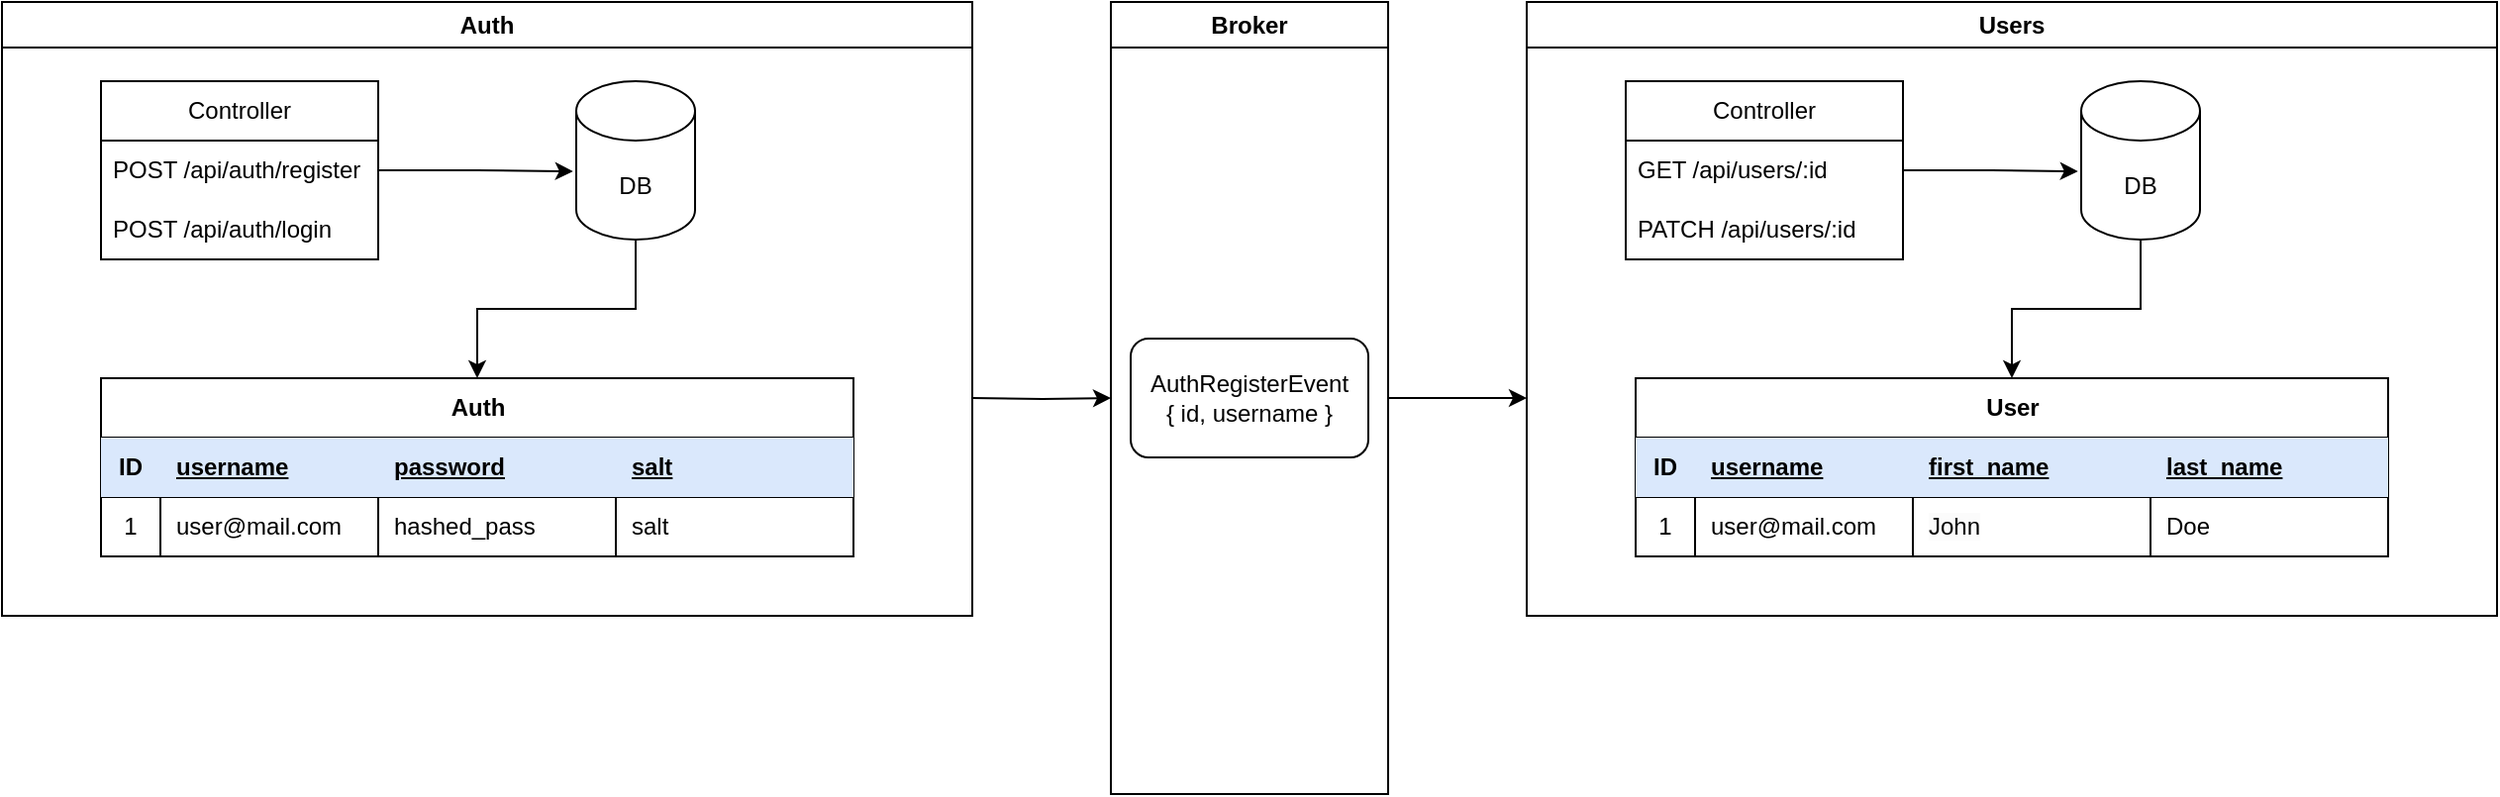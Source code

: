 <mxfile version="21.6.2" type="github">
  <diagram name="Page-1" id="8A3y_nzOzfy-7OrKwesn">
    <mxGraphModel dx="2514" dy="1006" grid="1" gridSize="10" guides="1" tooltips="1" connect="1" arrows="1" fold="1" page="1" pageScale="1" pageWidth="827" pageHeight="1169" math="0" shadow="0">
      <root>
        <mxCell id="0" />
        <mxCell id="1" parent="0" />
        <mxCell id="qodNmMBMk2x3q_hM-X3--87" style="edgeStyle=orthogonalEdgeStyle;rounded=0;orthogonalLoop=1;jettySize=auto;html=1;entryX=0;entryY=0.5;entryDx=0;entryDy=0;" edge="1" parent="1" target="qodNmMBMk2x3q_hM-X3--61">
          <mxGeometry relative="1" as="geometry">
            <mxPoint x="310" y="245" as="targetPoint" />
            <mxPoint x="240" y="280" as="sourcePoint" />
          </mxGeometry>
        </mxCell>
        <mxCell id="qodNmMBMk2x3q_hM-X3--1" value="Auth" style="swimlane;whiteSpace=wrap;html=1;" vertex="1" parent="1">
          <mxGeometry x="-250" y="80" width="490" height="310" as="geometry" />
        </mxCell>
        <mxCell id="qodNmMBMk2x3q_hM-X3--4" value="DB" style="shape=cylinder3;whiteSpace=wrap;html=1;boundedLbl=1;backgroundOutline=1;size=15;" vertex="1" parent="qodNmMBMk2x3q_hM-X3--1">
          <mxGeometry x="290" y="40" width="60" height="80" as="geometry" />
        </mxCell>
        <mxCell id="qodNmMBMk2x3q_hM-X3--50" value="Controller" style="swimlane;fontStyle=0;childLayout=stackLayout;horizontal=1;startSize=30;horizontalStack=0;resizeParent=1;resizeParentMax=0;resizeLast=0;collapsible=1;marginBottom=0;whiteSpace=wrap;html=1;fixDash=0;absoluteArcSize=0;" vertex="1" parent="qodNmMBMk2x3q_hM-X3--1">
          <mxGeometry x="50" y="40" width="140" height="90" as="geometry" />
        </mxCell>
        <mxCell id="qodNmMBMk2x3q_hM-X3--51" value="POST /api/auth/register" style="text;strokeColor=none;fillColor=none;align=left;verticalAlign=middle;spacingLeft=4;spacingRight=4;overflow=hidden;points=[[0,0.5],[1,0.5]];portConstraint=eastwest;rotatable=0;whiteSpace=wrap;html=1;absoluteArcSize=0;" vertex="1" parent="qodNmMBMk2x3q_hM-X3--50">
          <mxGeometry y="30" width="140" height="30" as="geometry" />
        </mxCell>
        <mxCell id="qodNmMBMk2x3q_hM-X3--52" value="POST /api/auth/login" style="text;strokeColor=none;fillColor=none;align=left;verticalAlign=middle;spacingLeft=4;spacingRight=4;overflow=hidden;points=[[0,0.5],[1,0.5]];portConstraint=eastwest;rotatable=0;whiteSpace=wrap;html=1;" vertex="1" parent="qodNmMBMk2x3q_hM-X3--50">
          <mxGeometry y="60" width="140" height="30" as="geometry" />
        </mxCell>
        <mxCell id="qodNmMBMk2x3q_hM-X3--54" style="edgeStyle=orthogonalEdgeStyle;rounded=0;orthogonalLoop=1;jettySize=auto;html=1;entryX=-0.027;entryY=0.569;entryDx=0;entryDy=0;entryPerimeter=0;" edge="1" parent="qodNmMBMk2x3q_hM-X3--1" source="qodNmMBMk2x3q_hM-X3--51" target="qodNmMBMk2x3q_hM-X3--4">
          <mxGeometry relative="1" as="geometry" />
        </mxCell>
        <mxCell id="qodNmMBMk2x3q_hM-X3--6" value="Auth" style="shape=table;startSize=30;container=1;collapsible=1;childLayout=tableLayout;fixedRows=1;rowLines=1;fontStyle=1;align=center;resizeLast=1;html=1;resizeLastRow=0;absoluteArcSize=0;noLabel=0;portConstraintRotation=0;snapToPoint=0;fixDash=0;perimeter=rectanglePerimeter;backgroundOutline=0;movableLabel=0;autosize=0;fixedWidth=0;enumerate=0;" vertex="1" parent="qodNmMBMk2x3q_hM-X3--1">
          <mxGeometry x="50" y="190" width="380" height="90" as="geometry">
            <mxRectangle x="290" y="250" width="70" height="30" as="alternateBounds" />
          </mxGeometry>
        </mxCell>
        <mxCell id="qodNmMBMk2x3q_hM-X3--7" value="" style="shape=tableRow;horizontal=0;startSize=0;swimlaneHead=0;swimlaneBody=0;fillColor=none;collapsible=0;dropTarget=0;points=[[0,0.5],[1,0.5]];portConstraint=eastwest;top=0;left=0;right=0;bottom=1;" vertex="1" parent="qodNmMBMk2x3q_hM-X3--6">
          <mxGeometry y="30" width="380" height="30" as="geometry" />
        </mxCell>
        <mxCell id="qodNmMBMk2x3q_hM-X3--8" value="ID" style="shape=partialRectangle;connectable=0;fillColor=#dae8fc;top=0;left=0;bottom=0;right=0;fontStyle=1;overflow=hidden;whiteSpace=wrap;html=1;strokeColor=#6c8ebf;" vertex="1" parent="qodNmMBMk2x3q_hM-X3--7">
          <mxGeometry width="30" height="30" as="geometry">
            <mxRectangle width="30" height="30" as="alternateBounds" />
          </mxGeometry>
        </mxCell>
        <mxCell id="qodNmMBMk2x3q_hM-X3--9" value="username" style="shape=partialRectangle;connectable=0;fillColor=#dae8fc;top=0;left=0;bottom=0;right=0;align=left;spacingLeft=6;fontStyle=5;overflow=hidden;whiteSpace=wrap;html=1;strokeColor=#6c8ebf;" vertex="1" parent="qodNmMBMk2x3q_hM-X3--7">
          <mxGeometry x="30" width="110" height="30" as="geometry">
            <mxRectangle width="110" height="30" as="alternateBounds" />
          </mxGeometry>
        </mxCell>
        <mxCell id="qodNmMBMk2x3q_hM-X3--34" value="password" style="shape=partialRectangle;connectable=0;fillColor=#dae8fc;top=0;left=0;bottom=0;right=0;align=left;spacingLeft=6;fontStyle=5;overflow=hidden;whiteSpace=wrap;html=1;strokeColor=#6c8ebf;" vertex="1" parent="qodNmMBMk2x3q_hM-X3--7">
          <mxGeometry x="140" width="120" height="30" as="geometry">
            <mxRectangle width="120" height="30" as="alternateBounds" />
          </mxGeometry>
        </mxCell>
        <mxCell id="qodNmMBMk2x3q_hM-X3--55" value="salt" style="shape=partialRectangle;connectable=0;fillColor=#dae8fc;top=0;left=0;bottom=0;right=0;align=left;spacingLeft=6;fontStyle=5;overflow=hidden;whiteSpace=wrap;html=1;strokeColor=#6c8ebf;" vertex="1" parent="qodNmMBMk2x3q_hM-X3--7">
          <mxGeometry x="260" width="120" height="30" as="geometry">
            <mxRectangle width="120" height="30" as="alternateBounds" />
          </mxGeometry>
        </mxCell>
        <mxCell id="qodNmMBMk2x3q_hM-X3--10" value="" style="shape=tableRow;horizontal=0;startSize=0;swimlaneHead=0;swimlaneBody=0;fillColor=none;collapsible=0;dropTarget=0;points=[[0,0.5],[1,0.5]];portConstraint=eastwest;top=0;left=0;right=0;bottom=0;" vertex="1" parent="qodNmMBMk2x3q_hM-X3--6">
          <mxGeometry y="60" width="380" height="30" as="geometry" />
        </mxCell>
        <mxCell id="qodNmMBMk2x3q_hM-X3--11" value="1" style="shape=partialRectangle;connectable=0;fillColor=none;top=0;left=0;bottom=0;right=0;editable=1;overflow=hidden;whiteSpace=wrap;html=1;" vertex="1" parent="qodNmMBMk2x3q_hM-X3--10">
          <mxGeometry width="30" height="30" as="geometry">
            <mxRectangle width="30" height="30" as="alternateBounds" />
          </mxGeometry>
        </mxCell>
        <mxCell id="qodNmMBMk2x3q_hM-X3--12" value="user@mail.com" style="shape=partialRectangle;connectable=0;fillColor=none;top=0;left=0;bottom=0;right=0;align=left;spacingLeft=6;overflow=hidden;whiteSpace=wrap;html=1;" vertex="1" parent="qodNmMBMk2x3q_hM-X3--10">
          <mxGeometry x="30" width="110" height="30" as="geometry">
            <mxRectangle width="110" height="30" as="alternateBounds" />
          </mxGeometry>
        </mxCell>
        <mxCell id="qodNmMBMk2x3q_hM-X3--35" value="hashed_pass" style="shape=partialRectangle;connectable=0;fillColor=none;top=0;left=0;bottom=0;right=0;align=left;spacingLeft=6;overflow=hidden;whiteSpace=wrap;html=1;" vertex="1" parent="qodNmMBMk2x3q_hM-X3--10">
          <mxGeometry x="140" width="120" height="30" as="geometry">
            <mxRectangle width="120" height="30" as="alternateBounds" />
          </mxGeometry>
        </mxCell>
        <mxCell id="qodNmMBMk2x3q_hM-X3--56" value="salt" style="shape=partialRectangle;connectable=0;fillColor=none;top=0;left=0;bottom=0;right=0;align=left;spacingLeft=6;overflow=hidden;whiteSpace=wrap;html=1;" vertex="1" parent="qodNmMBMk2x3q_hM-X3--10">
          <mxGeometry x="260" width="120" height="30" as="geometry">
            <mxRectangle width="120" height="30" as="alternateBounds" />
          </mxGeometry>
        </mxCell>
        <mxCell id="qodNmMBMk2x3q_hM-X3--42" style="edgeStyle=orthogonalEdgeStyle;rounded=0;orthogonalLoop=1;jettySize=auto;html=1;entryX=0.5;entryY=0;entryDx=0;entryDy=0;" edge="1" parent="qodNmMBMk2x3q_hM-X3--1" source="qodNmMBMk2x3q_hM-X3--4" target="qodNmMBMk2x3q_hM-X3--6">
          <mxGeometry relative="1" as="geometry" />
        </mxCell>
        <mxCell id="qodNmMBMk2x3q_hM-X3--88" style="edgeStyle=orthogonalEdgeStyle;rounded=0;orthogonalLoop=1;jettySize=auto;html=1;" edge="1" parent="1" source="qodNmMBMk2x3q_hM-X3--61">
          <mxGeometry relative="1" as="geometry">
            <mxPoint x="520" y="280" as="targetPoint" />
          </mxGeometry>
        </mxCell>
        <mxCell id="qodNmMBMk2x3q_hM-X3--61" value="Broker" style="swimlane;whiteSpace=wrap;html=1;" vertex="1" parent="1">
          <mxGeometry x="310" y="80" width="140" height="400" as="geometry" />
        </mxCell>
        <mxCell id="qodNmMBMk2x3q_hM-X3--46" value="AuthRegisterEvent&lt;br&gt;{ id, username }" style="rounded=1;whiteSpace=wrap;html=1;" vertex="1" parent="qodNmMBMk2x3q_hM-X3--61">
          <mxGeometry x="10" y="170" width="120" height="60" as="geometry" />
        </mxCell>
        <mxCell id="qodNmMBMk2x3q_hM-X3--63" value="Users" style="swimlane;whiteSpace=wrap;html=1;" vertex="1" parent="1">
          <mxGeometry x="520" y="80" width="490" height="310" as="geometry" />
        </mxCell>
        <mxCell id="qodNmMBMk2x3q_hM-X3--64" value="DB" style="shape=cylinder3;whiteSpace=wrap;html=1;boundedLbl=1;backgroundOutline=1;size=15;" vertex="1" parent="qodNmMBMk2x3q_hM-X3--63">
          <mxGeometry x="280" y="40" width="60" height="80" as="geometry" />
        </mxCell>
        <mxCell id="qodNmMBMk2x3q_hM-X3--65" value="Controller" style="swimlane;fontStyle=0;childLayout=stackLayout;horizontal=1;startSize=30;horizontalStack=0;resizeParent=1;resizeParentMax=0;resizeLast=0;collapsible=1;marginBottom=0;whiteSpace=wrap;html=1;fixDash=0;absoluteArcSize=0;" vertex="1" parent="qodNmMBMk2x3q_hM-X3--63">
          <mxGeometry x="50" y="40" width="140" height="90" as="geometry" />
        </mxCell>
        <mxCell id="qodNmMBMk2x3q_hM-X3--66" value="GET /api/users/:id" style="text;strokeColor=none;fillColor=none;align=left;verticalAlign=middle;spacingLeft=4;spacingRight=4;overflow=hidden;points=[[0,0.5],[1,0.5]];portConstraint=eastwest;rotatable=0;whiteSpace=wrap;html=1;absoluteArcSize=0;" vertex="1" parent="qodNmMBMk2x3q_hM-X3--65">
          <mxGeometry y="30" width="140" height="30" as="geometry" />
        </mxCell>
        <mxCell id="qodNmMBMk2x3q_hM-X3--67" value="PATCH /api/users/:id" style="text;strokeColor=none;fillColor=none;align=left;verticalAlign=middle;spacingLeft=4;spacingRight=4;overflow=hidden;points=[[0,0.5],[1,0.5]];portConstraint=eastwest;rotatable=0;whiteSpace=wrap;html=1;" vertex="1" parent="qodNmMBMk2x3q_hM-X3--65">
          <mxGeometry y="60" width="140" height="30" as="geometry" />
        </mxCell>
        <mxCell id="qodNmMBMk2x3q_hM-X3--68" style="edgeStyle=orthogonalEdgeStyle;rounded=0;orthogonalLoop=1;jettySize=auto;html=1;entryX=-0.027;entryY=0.569;entryDx=0;entryDy=0;entryPerimeter=0;" edge="1" parent="qodNmMBMk2x3q_hM-X3--63" source="qodNmMBMk2x3q_hM-X3--66" target="qodNmMBMk2x3q_hM-X3--64">
          <mxGeometry relative="1" as="geometry" />
        </mxCell>
        <mxCell id="qodNmMBMk2x3q_hM-X3--70" value="User" style="shape=table;startSize=30;container=1;collapsible=1;childLayout=tableLayout;fixedRows=1;rowLines=1;fontStyle=1;align=center;resizeLast=1;html=1;resizeLastRow=0;absoluteArcSize=0;noLabel=0;portConstraintRotation=0;snapToPoint=0;fixDash=0;perimeter=rectanglePerimeter;backgroundOutline=0;movableLabel=0;autosize=0;fixedWidth=0;enumerate=0;" vertex="1" parent="qodNmMBMk2x3q_hM-X3--63">
          <mxGeometry x="55" y="190" width="380" height="90" as="geometry">
            <mxRectangle x="290" y="250" width="70" height="30" as="alternateBounds" />
          </mxGeometry>
        </mxCell>
        <mxCell id="qodNmMBMk2x3q_hM-X3--71" value="" style="shape=tableRow;horizontal=0;startSize=0;swimlaneHead=0;swimlaneBody=0;fillColor=none;collapsible=0;dropTarget=0;points=[[0,0.5],[1,0.5]];portConstraint=eastwest;top=0;left=0;right=0;bottom=1;" vertex="1" parent="qodNmMBMk2x3q_hM-X3--70">
          <mxGeometry y="30" width="380" height="30" as="geometry" />
        </mxCell>
        <mxCell id="qodNmMBMk2x3q_hM-X3--72" value="ID" style="shape=partialRectangle;connectable=0;fillColor=#dae8fc;top=0;left=0;bottom=0;right=0;fontStyle=1;overflow=hidden;whiteSpace=wrap;html=1;strokeColor=#6c8ebf;" vertex="1" parent="qodNmMBMk2x3q_hM-X3--71">
          <mxGeometry width="30" height="30" as="geometry">
            <mxRectangle width="30" height="30" as="alternateBounds" />
          </mxGeometry>
        </mxCell>
        <mxCell id="qodNmMBMk2x3q_hM-X3--73" value="username" style="shape=partialRectangle;connectable=0;fillColor=#dae8fc;top=0;left=0;bottom=0;right=0;align=left;spacingLeft=6;fontStyle=5;overflow=hidden;whiteSpace=wrap;html=1;strokeColor=#6c8ebf;" vertex="1" parent="qodNmMBMk2x3q_hM-X3--71">
          <mxGeometry x="30" width="110" height="30" as="geometry">
            <mxRectangle width="110" height="30" as="alternateBounds" />
          </mxGeometry>
        </mxCell>
        <mxCell id="qodNmMBMk2x3q_hM-X3--75" value="first_name" style="shape=partialRectangle;connectable=0;fillColor=#dae8fc;top=0;left=0;bottom=0;right=0;align=left;spacingLeft=6;fontStyle=5;overflow=hidden;whiteSpace=wrap;html=1;strokeColor=#6c8ebf;" vertex="1" parent="qodNmMBMk2x3q_hM-X3--71">
          <mxGeometry x="140" width="120" height="30" as="geometry">
            <mxRectangle width="120" height="30" as="alternateBounds" />
          </mxGeometry>
        </mxCell>
        <mxCell id="qodNmMBMk2x3q_hM-X3--82" value="last_name" style="shape=partialRectangle;connectable=0;fillColor=#dae8fc;top=0;left=0;bottom=0;right=0;align=left;spacingLeft=6;fontStyle=5;overflow=hidden;whiteSpace=wrap;html=1;strokeColor=#6c8ebf;" vertex="1" parent="qodNmMBMk2x3q_hM-X3--71">
          <mxGeometry x="260" width="120" height="30" as="geometry">
            <mxRectangle width="120" height="30" as="alternateBounds" />
          </mxGeometry>
        </mxCell>
        <mxCell id="qodNmMBMk2x3q_hM-X3--76" value="" style="shape=tableRow;horizontal=0;startSize=0;swimlaneHead=0;swimlaneBody=0;fillColor=none;collapsible=0;dropTarget=0;points=[[0,0.5],[1,0.5]];portConstraint=eastwest;top=0;left=0;right=0;bottom=0;" vertex="1" parent="qodNmMBMk2x3q_hM-X3--70">
          <mxGeometry y="60" width="380" height="30" as="geometry" />
        </mxCell>
        <mxCell id="qodNmMBMk2x3q_hM-X3--77" value="1" style="shape=partialRectangle;connectable=0;fillColor=none;top=0;left=0;bottom=0;right=0;editable=1;overflow=hidden;whiteSpace=wrap;html=1;" vertex="1" parent="qodNmMBMk2x3q_hM-X3--76">
          <mxGeometry width="30" height="30" as="geometry">
            <mxRectangle width="30" height="30" as="alternateBounds" />
          </mxGeometry>
        </mxCell>
        <mxCell id="qodNmMBMk2x3q_hM-X3--78" value="user@mail.com" style="shape=partialRectangle;connectable=0;fillColor=none;top=0;left=0;bottom=0;right=0;align=left;spacingLeft=6;overflow=hidden;whiteSpace=wrap;html=1;" vertex="1" parent="qodNmMBMk2x3q_hM-X3--76">
          <mxGeometry x="30" width="110" height="30" as="geometry">
            <mxRectangle width="110" height="30" as="alternateBounds" />
          </mxGeometry>
        </mxCell>
        <mxCell id="qodNmMBMk2x3q_hM-X3--80" value="&lt;span style=&quot;caret-color: rgb(0, 0, 0); color: rgb(0, 0, 0); font-family: Helvetica; font-size: 12px; font-style: normal; font-variant-caps: normal; font-weight: 400; letter-spacing: normal; text-align: left; text-indent: 0px; text-transform: none; word-spacing: 0px; -webkit-text-stroke-width: 0px; background-color: rgb(251, 251, 251); text-decoration: none; float: none; display: inline !important;&quot;&gt;John&lt;/span&gt;" style="shape=partialRectangle;connectable=0;fillColor=none;top=0;left=0;bottom=0;right=0;align=left;spacingLeft=6;overflow=hidden;whiteSpace=wrap;html=1;" vertex="1" parent="qodNmMBMk2x3q_hM-X3--76">
          <mxGeometry x="140" width="120" height="30" as="geometry">
            <mxRectangle width="120" height="30" as="alternateBounds" />
          </mxGeometry>
        </mxCell>
        <mxCell id="qodNmMBMk2x3q_hM-X3--83" value="Doe" style="shape=partialRectangle;connectable=0;fillColor=none;top=0;left=0;bottom=0;right=0;align=left;spacingLeft=6;overflow=hidden;whiteSpace=wrap;html=1;" vertex="1" parent="qodNmMBMk2x3q_hM-X3--76">
          <mxGeometry x="260" width="120" height="30" as="geometry">
            <mxRectangle width="120" height="30" as="alternateBounds" />
          </mxGeometry>
        </mxCell>
        <mxCell id="qodNmMBMk2x3q_hM-X3--81" style="edgeStyle=orthogonalEdgeStyle;rounded=0;orthogonalLoop=1;jettySize=auto;html=1;entryX=0.5;entryY=0;entryDx=0;entryDy=0;" edge="1" parent="qodNmMBMk2x3q_hM-X3--63" source="qodNmMBMk2x3q_hM-X3--64" target="qodNmMBMk2x3q_hM-X3--70">
          <mxGeometry relative="1" as="geometry" />
        </mxCell>
      </root>
    </mxGraphModel>
  </diagram>
</mxfile>
